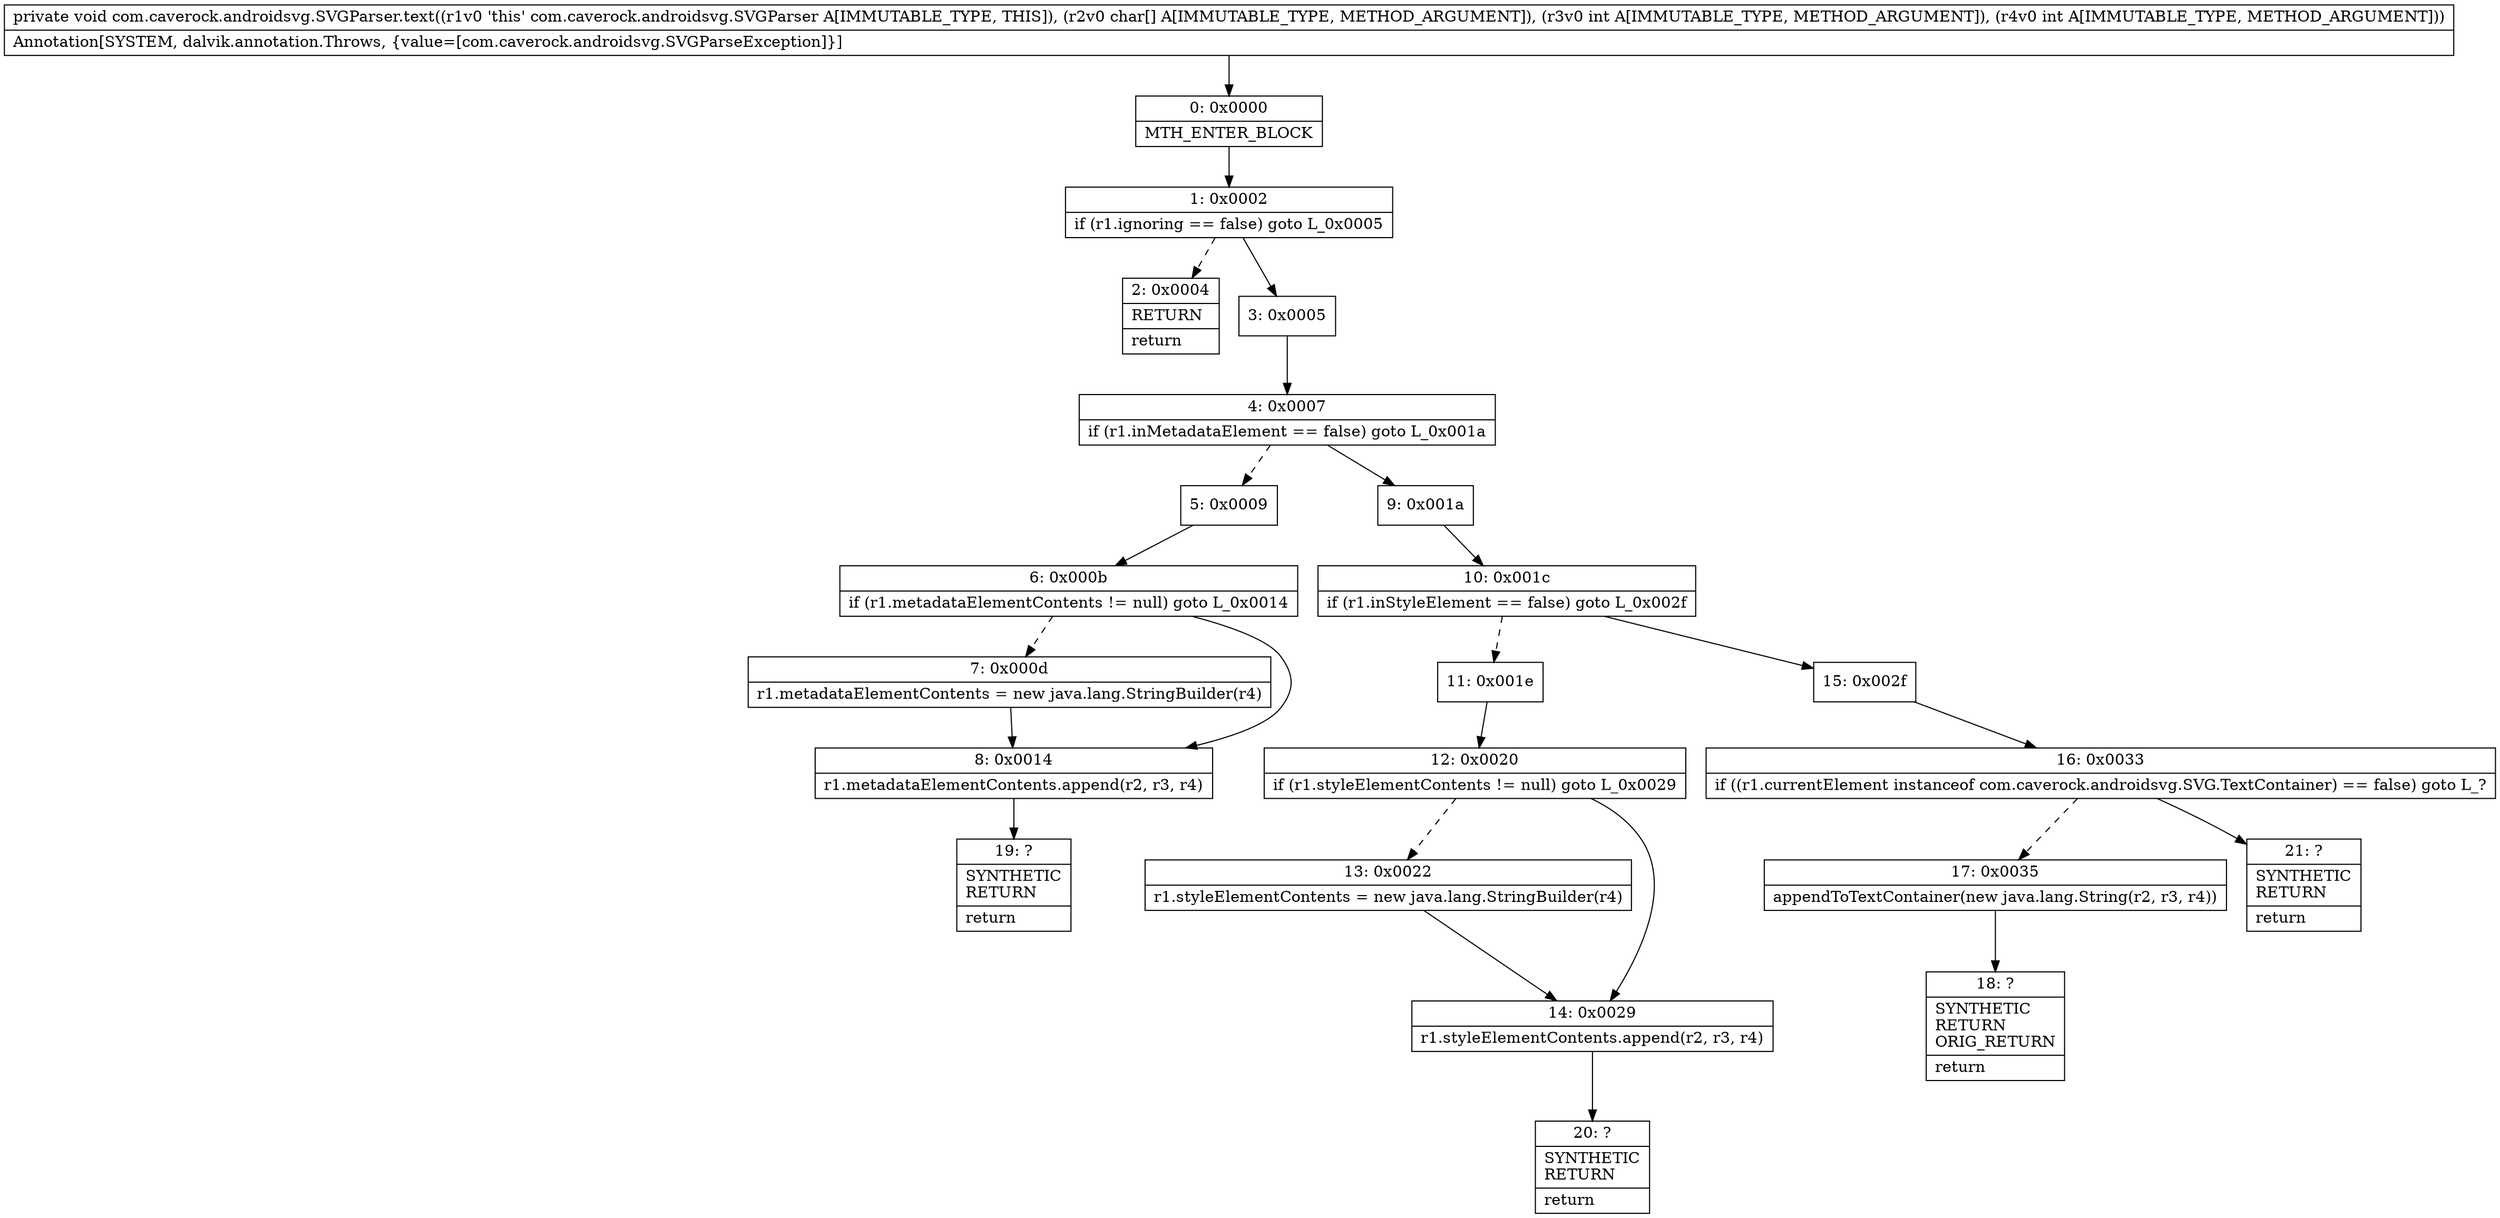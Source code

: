 digraph "CFG forcom.caverock.androidsvg.SVGParser.text([CII)V" {
Node_0 [shape=record,label="{0\:\ 0x0000|MTH_ENTER_BLOCK\l}"];
Node_1 [shape=record,label="{1\:\ 0x0002|if (r1.ignoring == false) goto L_0x0005\l}"];
Node_2 [shape=record,label="{2\:\ 0x0004|RETURN\l|return\l}"];
Node_3 [shape=record,label="{3\:\ 0x0005}"];
Node_4 [shape=record,label="{4\:\ 0x0007|if (r1.inMetadataElement == false) goto L_0x001a\l}"];
Node_5 [shape=record,label="{5\:\ 0x0009}"];
Node_6 [shape=record,label="{6\:\ 0x000b|if (r1.metadataElementContents != null) goto L_0x0014\l}"];
Node_7 [shape=record,label="{7\:\ 0x000d|r1.metadataElementContents = new java.lang.StringBuilder(r4)\l}"];
Node_8 [shape=record,label="{8\:\ 0x0014|r1.metadataElementContents.append(r2, r3, r4)\l}"];
Node_9 [shape=record,label="{9\:\ 0x001a}"];
Node_10 [shape=record,label="{10\:\ 0x001c|if (r1.inStyleElement == false) goto L_0x002f\l}"];
Node_11 [shape=record,label="{11\:\ 0x001e}"];
Node_12 [shape=record,label="{12\:\ 0x0020|if (r1.styleElementContents != null) goto L_0x0029\l}"];
Node_13 [shape=record,label="{13\:\ 0x0022|r1.styleElementContents = new java.lang.StringBuilder(r4)\l}"];
Node_14 [shape=record,label="{14\:\ 0x0029|r1.styleElementContents.append(r2, r3, r4)\l}"];
Node_15 [shape=record,label="{15\:\ 0x002f}"];
Node_16 [shape=record,label="{16\:\ 0x0033|if ((r1.currentElement instanceof com.caverock.androidsvg.SVG.TextContainer) == false) goto L_?\l}"];
Node_17 [shape=record,label="{17\:\ 0x0035|appendToTextContainer(new java.lang.String(r2, r3, r4))\l}"];
Node_18 [shape=record,label="{18\:\ ?|SYNTHETIC\lRETURN\lORIG_RETURN\l|return\l}"];
Node_19 [shape=record,label="{19\:\ ?|SYNTHETIC\lRETURN\l|return\l}"];
Node_20 [shape=record,label="{20\:\ ?|SYNTHETIC\lRETURN\l|return\l}"];
Node_21 [shape=record,label="{21\:\ ?|SYNTHETIC\lRETURN\l|return\l}"];
MethodNode[shape=record,label="{private void com.caverock.androidsvg.SVGParser.text((r1v0 'this' com.caverock.androidsvg.SVGParser A[IMMUTABLE_TYPE, THIS]), (r2v0 char[] A[IMMUTABLE_TYPE, METHOD_ARGUMENT]), (r3v0 int A[IMMUTABLE_TYPE, METHOD_ARGUMENT]), (r4v0 int A[IMMUTABLE_TYPE, METHOD_ARGUMENT]))  | Annotation[SYSTEM, dalvik.annotation.Throws, \{value=[com.caverock.androidsvg.SVGParseException]\}]\l}"];
MethodNode -> Node_0;
Node_0 -> Node_1;
Node_1 -> Node_2[style=dashed];
Node_1 -> Node_3;
Node_3 -> Node_4;
Node_4 -> Node_5[style=dashed];
Node_4 -> Node_9;
Node_5 -> Node_6;
Node_6 -> Node_7[style=dashed];
Node_6 -> Node_8;
Node_7 -> Node_8;
Node_8 -> Node_19;
Node_9 -> Node_10;
Node_10 -> Node_11[style=dashed];
Node_10 -> Node_15;
Node_11 -> Node_12;
Node_12 -> Node_13[style=dashed];
Node_12 -> Node_14;
Node_13 -> Node_14;
Node_14 -> Node_20;
Node_15 -> Node_16;
Node_16 -> Node_17[style=dashed];
Node_16 -> Node_21;
Node_17 -> Node_18;
}

